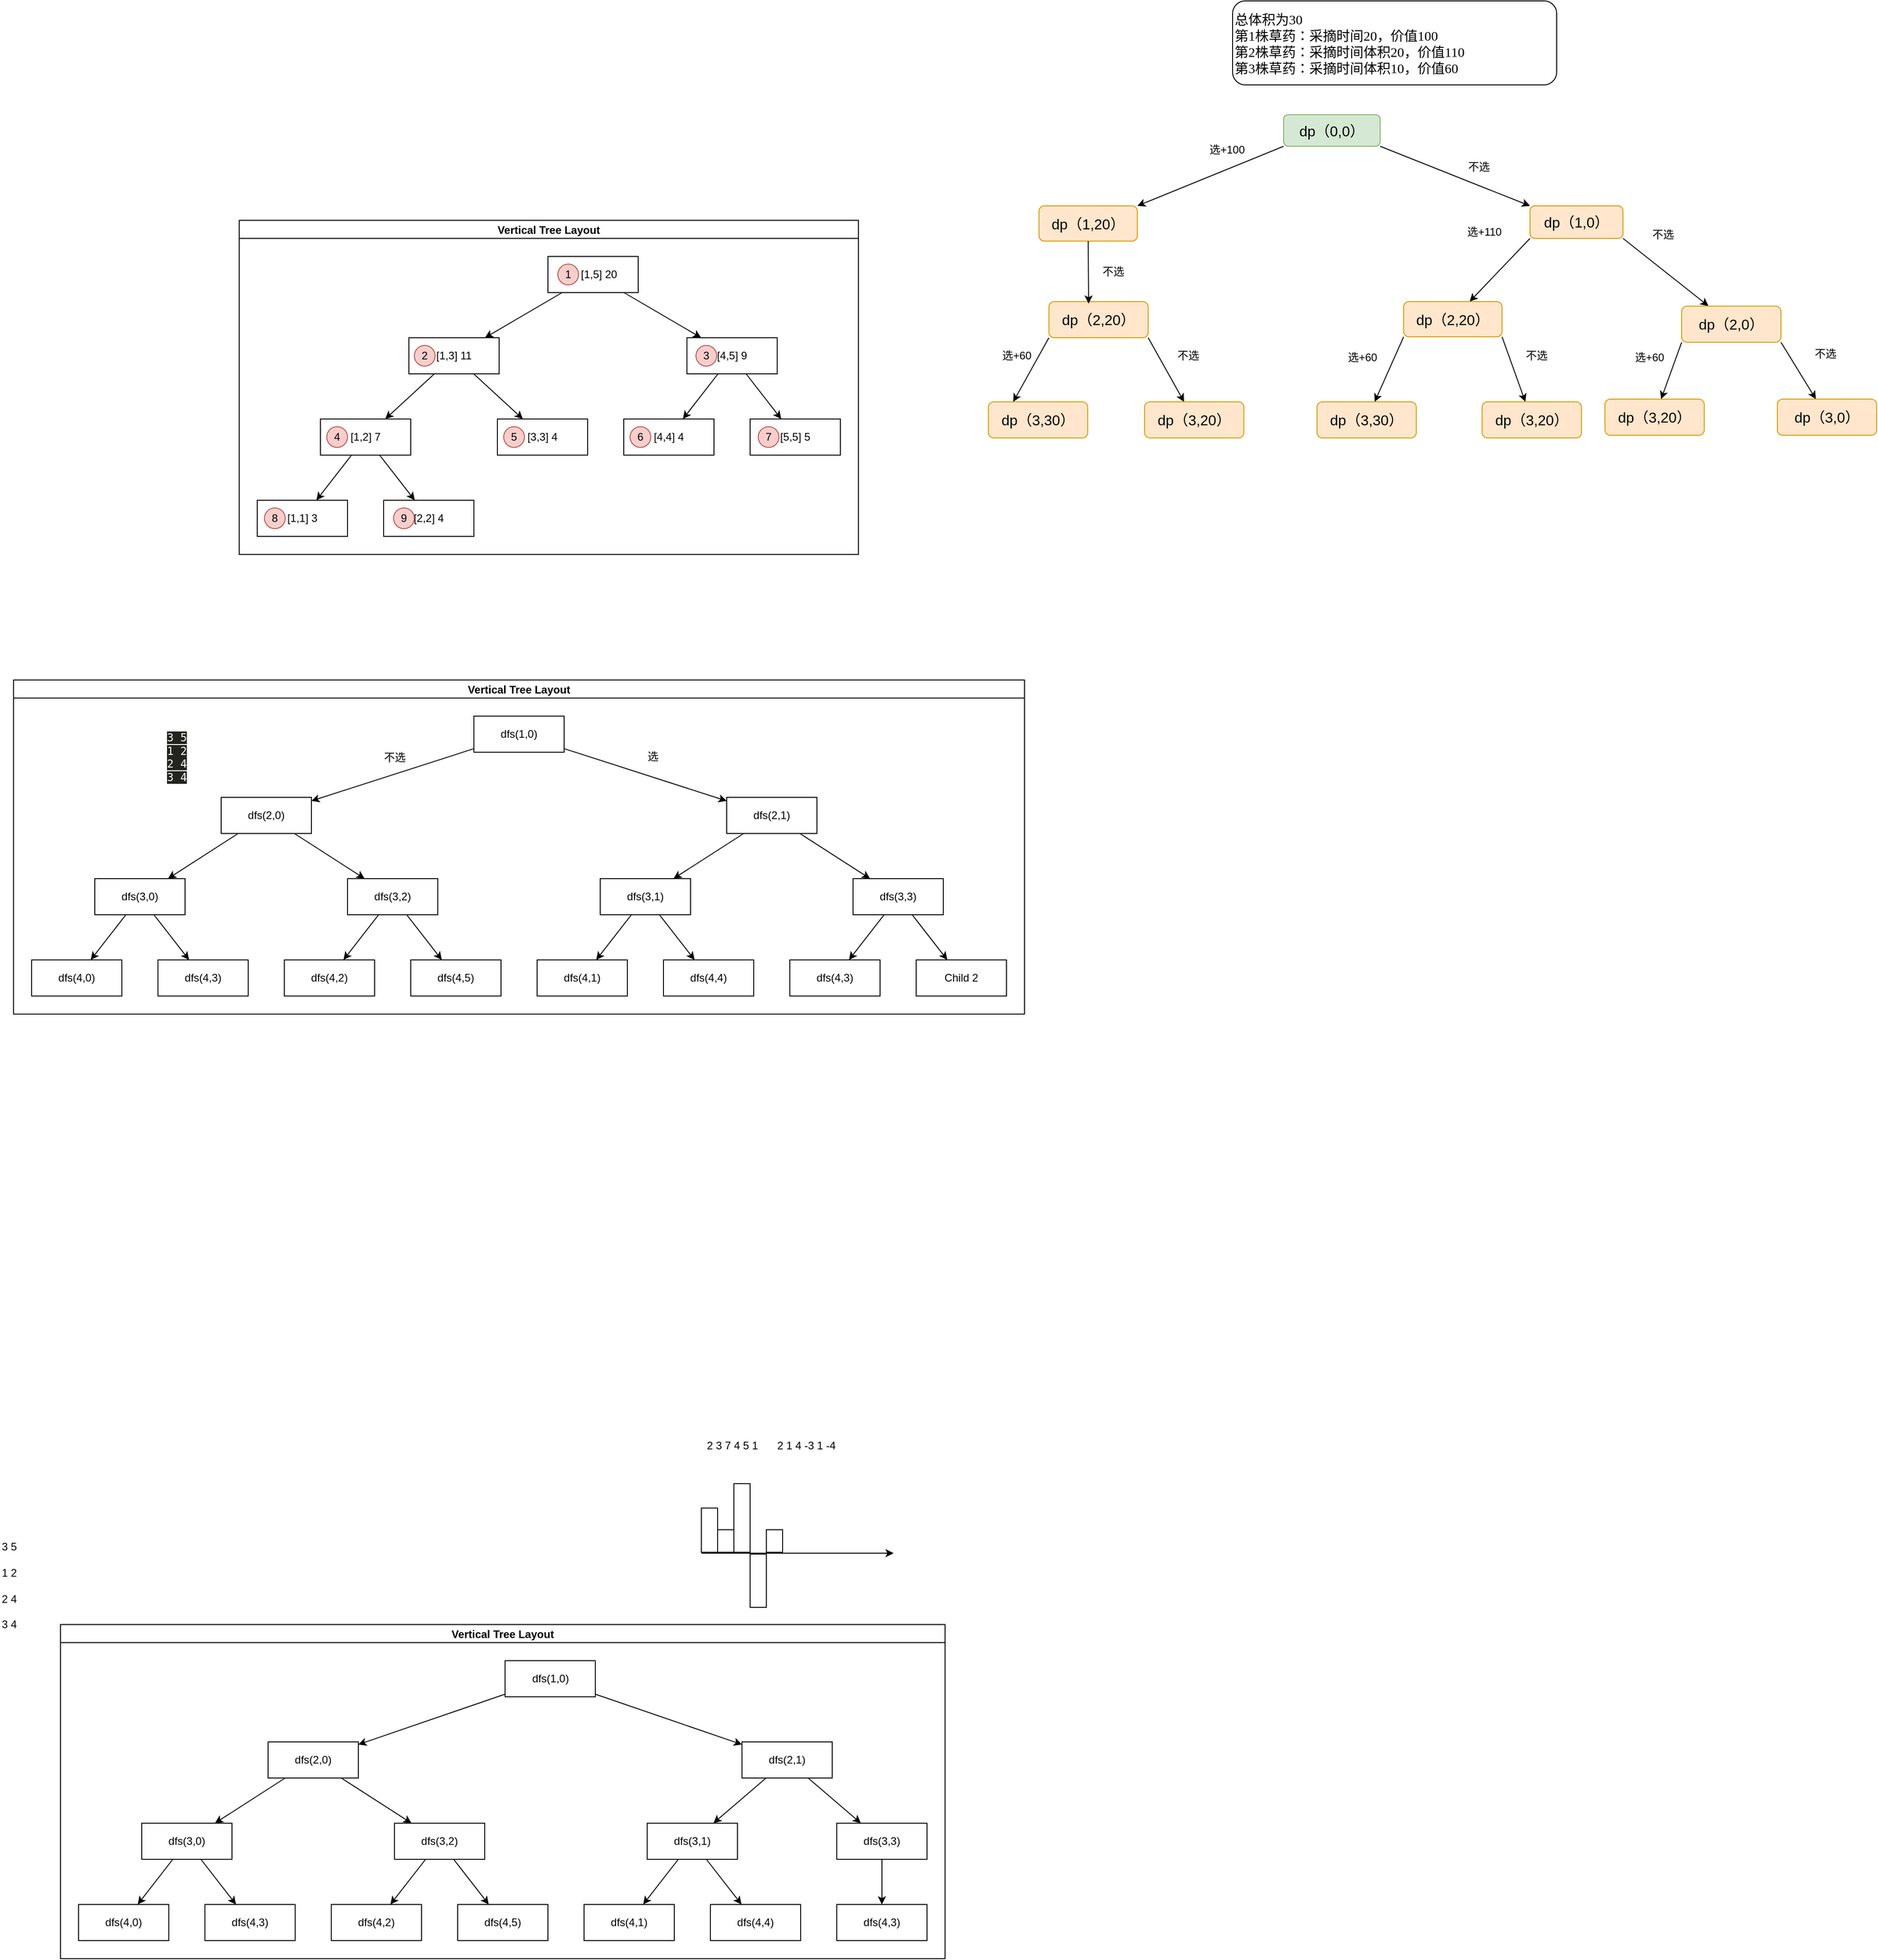 <mxfile version="28.0.7">
  <diagram name="第 1 页" id="kbOdk6Lyz25s7205qlWB">
    <mxGraphModel dx="3846" dy="733" grid="0" gridSize="10" guides="1" tooltips="1" connect="1" arrows="1" fold="1" page="1" pageScale="1" pageWidth="2339" pageHeight="3300" math="0" shadow="0">
      <root>
        <mxCell id="0" />
        <mxCell id="1" parent="0" />
        <mxCell id="QFRHChqrzQPd7RxqJ8-l-7" style="rounded=0;orthogonalLoop=1;jettySize=auto;html=1;exitX=0;exitY=1;exitDx=0;exitDy=0;entryX=1;entryY=0;entryDx=0;entryDy=0;" parent="1" source="QFRHChqrzQPd7RxqJ8-l-3" target="QFRHChqrzQPd7RxqJ8-l-4" edge="1">
          <mxGeometry relative="1" as="geometry" />
        </mxCell>
        <mxCell id="QFRHChqrzQPd7RxqJ8-l-8" style="rounded=0;orthogonalLoop=1;jettySize=auto;html=1;exitX=1;exitY=1;exitDx=0;exitDy=0;entryX=0;entryY=0;entryDx=0;entryDy=0;" parent="1" source="QFRHChqrzQPd7RxqJ8-l-3" target="QFRHChqrzQPd7RxqJ8-l-6" edge="1">
          <mxGeometry relative="1" as="geometry" />
        </mxCell>
        <mxCell id="QFRHChqrzQPd7RxqJ8-l-3" value="&lt;font style=&quot;font-size: 16px;&quot;&gt;dp（0,0）&lt;/font&gt;" style="rounded=1;whiteSpace=wrap;html=1;fillColor=#d5e8d4;strokeColor=#82b366;" parent="1" vertex="1">
          <mxGeometry x="-822" y="189" width="107" height="35" as="geometry" />
        </mxCell>
        <mxCell id="QFRHChqrzQPd7RxqJ8-l-4" value="&lt;font style=&quot;font-size: 16px;&quot;&gt;dp（1,20）&lt;/font&gt;" style="rounded=1;whiteSpace=wrap;html=1;fillColor=#ffe6cc;strokeColor=#d79b00;" parent="1" vertex="1">
          <mxGeometry x="-1093" y="290" width="109" height="39" as="geometry" />
        </mxCell>
        <mxCell id="QFRHChqrzQPd7RxqJ8-l-28" style="rounded=0;orthogonalLoop=1;jettySize=auto;html=1;exitX=0;exitY=1;exitDx=0;exitDy=0;" parent="1" source="QFRHChqrzQPd7RxqJ8-l-6" target="QFRHChqrzQPd7RxqJ8-l-15" edge="1">
          <mxGeometry relative="1" as="geometry" />
        </mxCell>
        <mxCell id="QFRHChqrzQPd7RxqJ8-l-29" style="rounded=0;orthogonalLoop=1;jettySize=auto;html=1;exitX=1;exitY=1;exitDx=0;exitDy=0;" parent="1" source="QFRHChqrzQPd7RxqJ8-l-6" target="QFRHChqrzQPd7RxqJ8-l-16" edge="1">
          <mxGeometry relative="1" as="geometry" />
        </mxCell>
        <mxCell id="QFRHChqrzQPd7RxqJ8-l-6" value="&lt;font style=&quot;font-size: 16px;&quot;&gt;dp（1,0）&lt;/font&gt;" style="rounded=1;whiteSpace=wrap;html=1;fillColor=#ffe6cc;strokeColor=#d79b00;" parent="1" vertex="1">
          <mxGeometry x="-549" y="290" width="103" height="36" as="geometry" />
        </mxCell>
        <mxCell id="QFRHChqrzQPd7RxqJ8-l-9" value="&lt;div&gt;&lt;font face=&quot;Times New Roman&quot;&gt;总体积为30&lt;/font&gt;&lt;/div&gt;&lt;font face=&quot;YaJ0R3QCzbP8KVSOE0K6&quot; style=&quot;font-size: 15px;&quot;&gt;第1株草药：采摘时间20，价值100&lt;br&gt;&lt;/font&gt;&lt;div style=&quot;font-size: 15px;&quot;&gt;&lt;font face=&quot;YaJ0R3QCzbP8KVSOE0K6&quot;&gt;&lt;span style=&quot;background-color: initial;&quot;&gt;第2株草药&lt;/span&gt;&lt;font style=&quot;font-size: 15px;&quot;&gt;：&lt;/font&gt;&lt;span style=&quot;background-color: initial;&quot;&gt;采摘时间&lt;/span&gt;&lt;span style=&quot;background-color: initial;&quot;&gt;体积20，价值110&lt;/span&gt;&lt;/font&gt;&lt;/div&gt;&lt;div style=&quot;font-size: 15px;&quot;&gt;&lt;font face=&quot;YaJ0R3QCzbP8KVSOE0K6&quot;&gt;&lt;span style=&quot;background-color: initial;&quot;&gt;第3株草药&lt;/span&gt;&lt;font style=&quot;font-size: 15px;&quot;&gt;：&lt;/font&gt;&lt;span style=&quot;background-color: initial;&quot;&gt;采摘时间&lt;/span&gt;&lt;span style=&quot;background-color: initial;&quot;&gt;体积10，价值60&lt;/span&gt;&lt;/font&gt;&lt;/div&gt;" style="rounded=1;whiteSpace=wrap;html=1;align=left;fontSize=15;" parent="1" vertex="1">
          <mxGeometry x="-878.5" y="63" width="359" height="93" as="geometry" />
        </mxCell>
        <mxCell id="QFRHChqrzQPd7RxqJ8-l-10" value="选+100" style="text;html=1;align=center;verticalAlign=middle;resizable=0;points=[];autosize=1;strokeColor=none;fillColor=none;" parent="1" vertex="1">
          <mxGeometry x="-914" y="215" width="57" height="26" as="geometry" />
        </mxCell>
        <mxCell id="QFRHChqrzQPd7RxqJ8-l-11" value="不选" style="text;html=1;align=center;verticalAlign=middle;resizable=0;points=[];autosize=1;strokeColor=none;fillColor=none;" parent="1" vertex="1">
          <mxGeometry x="-627" y="234" width="42" height="26" as="geometry" />
        </mxCell>
        <mxCell id="QFRHChqrzQPd7RxqJ8-l-35" style="rounded=0;orthogonalLoop=1;jettySize=auto;html=1;exitX=1;exitY=1;exitDx=0;exitDy=0;" parent="1" source="QFRHChqrzQPd7RxqJ8-l-14" target="QFRHChqrzQPd7RxqJ8-l-20" edge="1">
          <mxGeometry relative="1" as="geometry" />
        </mxCell>
        <mxCell id="QFRHChqrzQPd7RxqJ8-l-14" value="&lt;font style=&quot;font-size: 16px;&quot;&gt;dp（2,20）&lt;/font&gt;" style="rounded=1;whiteSpace=wrap;html=1;fillColor=#ffe6cc;strokeColor=#d79b00;" parent="1" vertex="1">
          <mxGeometry x="-1082" y="396" width="110" height="40" as="geometry" />
        </mxCell>
        <mxCell id="QFRHChqrzQPd7RxqJ8-l-38" style="rounded=0;orthogonalLoop=1;jettySize=auto;html=1;exitX=0;exitY=1;exitDx=0;exitDy=0;" parent="1" source="QFRHChqrzQPd7RxqJ8-l-15" target="QFRHChqrzQPd7RxqJ8-l-22" edge="1">
          <mxGeometry relative="1" as="geometry" />
        </mxCell>
        <mxCell id="QFRHChqrzQPd7RxqJ8-l-39" style="rounded=0;orthogonalLoop=1;jettySize=auto;html=1;exitX=1;exitY=1;exitDx=0;exitDy=0;" parent="1" source="QFRHChqrzQPd7RxqJ8-l-15" target="QFRHChqrzQPd7RxqJ8-l-23" edge="1">
          <mxGeometry relative="1" as="geometry" />
        </mxCell>
        <mxCell id="QFRHChqrzQPd7RxqJ8-l-15" value="&lt;font style=&quot;font-size: 16px;&quot;&gt;dp（2,20）&lt;/font&gt;" style="rounded=1;whiteSpace=wrap;html=1;fillColor=#ffe6cc;strokeColor=#d79b00;flipV=1;" parent="1" vertex="1">
          <mxGeometry x="-689" y="396" width="109" height="39" as="geometry" />
        </mxCell>
        <mxCell id="QFRHChqrzQPd7RxqJ8-l-40" style="rounded=0;orthogonalLoop=1;jettySize=auto;html=1;exitX=0;exitY=1;exitDx=0;exitDy=0;" parent="1" source="QFRHChqrzQPd7RxqJ8-l-16" target="QFRHChqrzQPd7RxqJ8-l-24" edge="1">
          <mxGeometry relative="1" as="geometry" />
        </mxCell>
        <mxCell id="QFRHChqrzQPd7RxqJ8-l-41" style="rounded=0;orthogonalLoop=1;jettySize=auto;html=1;exitX=1;exitY=1;exitDx=0;exitDy=0;" parent="1" source="QFRHChqrzQPd7RxqJ8-l-16" target="QFRHChqrzQPd7RxqJ8-l-25" edge="1">
          <mxGeometry relative="1" as="geometry" />
        </mxCell>
        <mxCell id="QFRHChqrzQPd7RxqJ8-l-16" value="&lt;font style=&quot;font-size: 16px;&quot;&gt;dp（2,0）&lt;/font&gt;" style="rounded=1;whiteSpace=wrap;html=1;fillColor=#ffe6cc;strokeColor=#d79b00;flipV=1;" parent="1" vertex="1">
          <mxGeometry x="-381" y="401" width="110" height="40" as="geometry" />
        </mxCell>
        <mxCell id="QFRHChqrzQPd7RxqJ8-l-17" style="rounded=0;orthogonalLoop=1;jettySize=auto;html=1;exitX=0.5;exitY=1;exitDx=0;exitDy=0;entryX=0.4;entryY=0.056;entryDx=0;entryDy=0;entryPerimeter=0;" parent="1" source="QFRHChqrzQPd7RxqJ8-l-4" target="QFRHChqrzQPd7RxqJ8-l-14" edge="1">
          <mxGeometry relative="1" as="geometry" />
        </mxCell>
        <mxCell id="QFRHChqrzQPd7RxqJ8-l-30" value="不选" style="text;html=1;align=center;verticalAlign=middle;resizable=0;points=[];autosize=1;strokeColor=none;fillColor=none;" parent="1" vertex="1">
          <mxGeometry x="-1032" y="350" width="42" height="26" as="geometry" />
        </mxCell>
        <mxCell id="QFRHChqrzQPd7RxqJ8-l-18" value="&lt;font style=&quot;font-size: 16px;&quot;&gt;dp（3,30）&lt;/font&gt;" style="rounded=1;whiteSpace=wrap;html=1;fillColor=#ffe6cc;strokeColor=#d79b00;align=center;flipH=1;flipV=1;" parent="1" vertex="1">
          <mxGeometry x="-1149" y="507" width="110" height="40" as="geometry" />
        </mxCell>
        <mxCell id="QFRHChqrzQPd7RxqJ8-l-20" value="&lt;font style=&quot;font-size: 16px;&quot;&gt;dp（3,20）&lt;/font&gt;" style="rounded=1;whiteSpace=wrap;html=1;fillColor=#ffe6cc;strokeColor=#d79b00;align=center;flipH=1;flipV=1;" parent="1" vertex="1">
          <mxGeometry x="-976" y="507" width="110" height="40" as="geometry" />
        </mxCell>
        <mxCell id="QFRHChqrzQPd7RxqJ8-l-22" value="&lt;font style=&quot;font-size: 16px;&quot;&gt;dp（3,30）&lt;/font&gt;" style="rounded=1;whiteSpace=wrap;html=1;fillColor=#ffe6cc;strokeColor=#d79b00;align=center;flipH=1;flipV=1;" parent="1" vertex="1">
          <mxGeometry x="-785" y="507" width="110" height="40" as="geometry" />
        </mxCell>
        <mxCell id="QFRHChqrzQPd7RxqJ8-l-23" value="&lt;font style=&quot;font-size: 16px;&quot;&gt;dp（3,20）&lt;/font&gt;" style="rounded=1;whiteSpace=wrap;html=1;fillColor=#ffe6cc;strokeColor=#d79b00;align=center;flipH=1;flipV=1;" parent="1" vertex="1">
          <mxGeometry x="-602" y="507" width="110" height="40" as="geometry" />
        </mxCell>
        <mxCell id="QFRHChqrzQPd7RxqJ8-l-24" value="&lt;font style=&quot;font-size: 16px;&quot;&gt;dp（3,20）&lt;/font&gt;" style="rounded=1;whiteSpace=wrap;html=1;fillColor=#ffe6cc;strokeColor=#d79b00;align=center;flipH=1;flipV=1;" parent="1" vertex="1">
          <mxGeometry x="-466" y="504" width="110" height="40" as="geometry" />
        </mxCell>
        <mxCell id="QFRHChqrzQPd7RxqJ8-l-25" value="&lt;font style=&quot;font-size: 16px;&quot;&gt;dp（3,0）&lt;/font&gt;" style="rounded=1;whiteSpace=wrap;html=1;fillColor=#ffe6cc;strokeColor=#d79b00;align=center;flipH=1;flipV=1;" parent="1" vertex="1">
          <mxGeometry x="-275" y="504" width="110" height="40" as="geometry" />
        </mxCell>
        <mxCell id="QFRHChqrzQPd7RxqJ8-l-31" value="选+110" style="text;html=1;align=center;verticalAlign=middle;resizable=0;points=[];autosize=1;strokeColor=none;fillColor=none;" parent="1" vertex="1">
          <mxGeometry x="-628" y="306" width="56" height="26" as="geometry" />
        </mxCell>
        <mxCell id="QFRHChqrzQPd7RxqJ8-l-32" value="不选" style="text;html=1;align=center;verticalAlign=middle;resizable=0;points=[];autosize=1;strokeColor=none;fillColor=none;" parent="1" vertex="1">
          <mxGeometry x="-423" y="309" width="42" height="26" as="geometry" />
        </mxCell>
        <mxCell id="QFRHChqrzQPd7RxqJ8-l-34" style="rounded=0;orthogonalLoop=1;jettySize=auto;html=1;exitX=0;exitY=1;exitDx=0;exitDy=0;entryX=0.25;entryY=0;entryDx=0;entryDy=0;" parent="1" source="QFRHChqrzQPd7RxqJ8-l-14" target="QFRHChqrzQPd7RxqJ8-l-18" edge="1">
          <mxGeometry relative="1" as="geometry" />
        </mxCell>
        <mxCell id="QFRHChqrzQPd7RxqJ8-l-36" value="选+60" style="text;html=1;align=center;verticalAlign=middle;resizable=0;points=[];autosize=1;strokeColor=none;fillColor=none;flipV=1;" parent="1" vertex="1">
          <mxGeometry x="-1143" y="443" width="50" height="26" as="geometry" />
        </mxCell>
        <mxCell id="QFRHChqrzQPd7RxqJ8-l-37" value="不选" style="text;html=1;align=center;verticalAlign=middle;resizable=0;points=[];autosize=1;strokeColor=none;fillColor=none;flipV=1;" parent="1" vertex="1">
          <mxGeometry x="-949" y="443" width="42" height="26" as="geometry" />
        </mxCell>
        <mxCell id="QFRHChqrzQPd7RxqJ8-l-45" value="选+60" style="text;html=1;align=center;verticalAlign=middle;resizable=0;points=[];autosize=1;strokeColor=none;fillColor=none;flipV=1;" parent="1" vertex="1">
          <mxGeometry x="-760" y="445" width="50" height="26" as="geometry" />
        </mxCell>
        <mxCell id="QFRHChqrzQPd7RxqJ8-l-46" value="选+60" style="text;html=1;align=center;verticalAlign=middle;resizable=0;points=[];autosize=1;strokeColor=none;fillColor=none;flipV=1;" parent="1" vertex="1">
          <mxGeometry x="-442" y="445" width="50" height="26" as="geometry" />
        </mxCell>
        <mxCell id="QFRHChqrzQPd7RxqJ8-l-47" value="不选" style="text;html=1;align=center;verticalAlign=middle;resizable=0;points=[];autosize=1;strokeColor=none;fillColor=none;flipV=1;" parent="1" vertex="1">
          <mxGeometry x="-563" y="443" width="42" height="26" as="geometry" />
        </mxCell>
        <mxCell id="QFRHChqrzQPd7RxqJ8-l-50" value="不选" style="text;html=1;align=center;verticalAlign=middle;resizable=0;points=[];autosize=1;strokeColor=none;fillColor=none;flipV=1;" parent="1" vertex="1">
          <mxGeometry x="-243" y="441" width="42" height="26" as="geometry" />
        </mxCell>
        <mxCell id="_bcb0-fup-FFyFKvxs5I-2" value="Vertical Tree Layout" style="swimlane;startSize=20;horizontal=1;childLayout=treeLayout;horizontalTree=0;sortEdges=1;resizable=0;containerType=tree;fontSize=12;" parent="1" vertex="1">
          <mxGeometry x="-1979" y="306" width="686" height="370" as="geometry" />
        </mxCell>
        <mxCell id="_bcb0-fup-FFyFKvxs5I-3" value="&amp;nbsp; &amp;nbsp; [1,5] 20" style="whiteSpace=wrap;html=1;fillColor=none;strokeColor=default;" parent="_bcb0-fup-FFyFKvxs5I-2" vertex="1">
          <mxGeometry x="342" y="40" width="100" height="40" as="geometry" />
        </mxCell>
        <mxCell id="_bcb0-fup-FFyFKvxs5I-4" value="[1,3] 11" style="whiteSpace=wrap;html=1;fillColor=none;strokeColor=default;" parent="_bcb0-fup-FFyFKvxs5I-2" vertex="1">
          <mxGeometry x="188" y="130" width="100" height="40" as="geometry" />
        </mxCell>
        <mxCell id="_bcb0-fup-FFyFKvxs5I-5" value="" style="elbow=vertical;html=1;rounded=1;sourcePerimeterSpacing=0;targetPerimeterSpacing=0;startSize=6;endSize=6;" parent="_bcb0-fup-FFyFKvxs5I-2" source="_bcb0-fup-FFyFKvxs5I-3" target="_bcb0-fup-FFyFKvxs5I-4" edge="1">
          <mxGeometry relative="1" as="geometry" />
        </mxCell>
        <mxCell id="_bcb0-fup-FFyFKvxs5I-6" value="[4,5] 9" style="whiteSpace=wrap;html=1;" parent="_bcb0-fup-FFyFKvxs5I-2" vertex="1">
          <mxGeometry x="496" y="130" width="100" height="40" as="geometry" />
        </mxCell>
        <mxCell id="_bcb0-fup-FFyFKvxs5I-7" value="" style="elbow=vertical;html=1;rounded=1;sourcePerimeterSpacing=0;targetPerimeterSpacing=0;startSize=6;endSize=6;" parent="_bcb0-fup-FFyFKvxs5I-2" source="_bcb0-fup-FFyFKvxs5I-3" target="_bcb0-fup-FFyFKvxs5I-6" edge="1">
          <mxGeometry relative="1" as="geometry" />
        </mxCell>
        <mxCell id="_bcb0-fup-FFyFKvxs5I-16" value="" style="elbow=vertical;html=1;rounded=1;sourcePerimeterSpacing=0;targetPerimeterSpacing=0;startSize=6;endSize=6;" parent="_bcb0-fup-FFyFKvxs5I-2" source="_bcb0-fup-FFyFKvxs5I-4" target="_bcb0-fup-FFyFKvxs5I-17" edge="1">
          <mxGeometry relative="1" as="geometry">
            <mxPoint x="-2320.2" y="370" as="sourcePoint" />
          </mxGeometry>
        </mxCell>
        <mxCell id="_bcb0-fup-FFyFKvxs5I-17" value="[1,2] 7" style="whiteSpace=wrap;html=1;fillColor=default;strokeColor=default;" parent="_bcb0-fup-FFyFKvxs5I-2" vertex="1">
          <mxGeometry x="90" y="220" width="100" height="40" as="geometry" />
        </mxCell>
        <mxCell id="_bcb0-fup-FFyFKvxs5I-18" value="" style="elbow=vertical;html=1;rounded=1;sourcePerimeterSpacing=0;targetPerimeterSpacing=0;startSize=6;endSize=6;" parent="_bcb0-fup-FFyFKvxs5I-2" source="_bcb0-fup-FFyFKvxs5I-4" target="_bcb0-fup-FFyFKvxs5I-19" edge="1">
          <mxGeometry relative="1" as="geometry">
            <mxPoint x="-2320.2" y="370" as="sourcePoint" />
          </mxGeometry>
        </mxCell>
        <mxCell id="_bcb0-fup-FFyFKvxs5I-19" value="[3,3] 4" style="whiteSpace=wrap;html=1;" parent="_bcb0-fup-FFyFKvxs5I-2" vertex="1">
          <mxGeometry x="286" y="220" width="100" height="40" as="geometry" />
        </mxCell>
        <mxCell id="_bcb0-fup-FFyFKvxs5I-20" value="" style="elbow=vertical;html=1;rounded=1;sourcePerimeterSpacing=0;targetPerimeterSpacing=0;startSize=6;endSize=6;" parent="_bcb0-fup-FFyFKvxs5I-2" source="_bcb0-fup-FFyFKvxs5I-17" target="_bcb0-fup-FFyFKvxs5I-21" edge="1">
          <mxGeometry relative="1" as="geometry">
            <mxPoint x="-2266.2" y="460" as="sourcePoint" />
          </mxGeometry>
        </mxCell>
        <mxCell id="_bcb0-fup-FFyFKvxs5I-21" value="[1,1] 3" style="whiteSpace=wrap;html=1;" parent="_bcb0-fup-FFyFKvxs5I-2" vertex="1">
          <mxGeometry x="20" y="310" width="100" height="40" as="geometry" />
        </mxCell>
        <mxCell id="_bcb0-fup-FFyFKvxs5I-22" value="" style="elbow=vertical;html=1;rounded=1;sourcePerimeterSpacing=0;targetPerimeterSpacing=0;startSize=6;endSize=6;" parent="_bcb0-fup-FFyFKvxs5I-2" source="_bcb0-fup-FFyFKvxs5I-17" target="_bcb0-fup-FFyFKvxs5I-23" edge="1">
          <mxGeometry relative="1" as="geometry">
            <mxPoint x="-2266.2" y="460" as="sourcePoint" />
          </mxGeometry>
        </mxCell>
        <mxCell id="_bcb0-fup-FFyFKvxs5I-23" value="[2,2] 4" style="whiteSpace=wrap;html=1;" parent="_bcb0-fup-FFyFKvxs5I-2" vertex="1">
          <mxGeometry x="160" y="310" width="100" height="40" as="geometry" />
        </mxCell>
        <mxCell id="_bcb0-fup-FFyFKvxs5I-24" value="" style="elbow=vertical;html=1;rounded=1;sourcePerimeterSpacing=0;targetPerimeterSpacing=0;startSize=6;endSize=6;" parent="_bcb0-fup-FFyFKvxs5I-2" source="_bcb0-fup-FFyFKvxs5I-6" target="_bcb0-fup-FFyFKvxs5I-25" edge="1">
          <mxGeometry relative="1" as="geometry">
            <mxPoint x="-1851.2" y="370" as="sourcePoint" />
          </mxGeometry>
        </mxCell>
        <mxCell id="_bcb0-fup-FFyFKvxs5I-25" value="[4,4] 4" style="whiteSpace=wrap;html=1;" parent="_bcb0-fup-FFyFKvxs5I-2" vertex="1">
          <mxGeometry x="426" y="220" width="100" height="40" as="geometry" />
        </mxCell>
        <mxCell id="_bcb0-fup-FFyFKvxs5I-26" value="" style="elbow=vertical;html=1;rounded=1;sourcePerimeterSpacing=0;targetPerimeterSpacing=0;startSize=6;endSize=6;" parent="_bcb0-fup-FFyFKvxs5I-2" source="_bcb0-fup-FFyFKvxs5I-6" target="_bcb0-fup-FFyFKvxs5I-27" edge="1">
          <mxGeometry relative="1" as="geometry">
            <mxPoint x="-1849" y="370" as="sourcePoint" />
          </mxGeometry>
        </mxCell>
        <mxCell id="_bcb0-fup-FFyFKvxs5I-27" value="[5,5] 5" style="whiteSpace=wrap;html=1;" parent="_bcb0-fup-FFyFKvxs5I-2" vertex="1">
          <mxGeometry x="566" y="220" width="100" height="40" as="geometry" />
        </mxCell>
        <mxCell id="_bcb0-fup-FFyFKvxs5I-29" value="1" style="ellipse;whiteSpace=wrap;html=1;aspect=fixed;fillColor=#f8cecc;strokeColor=#b85450;" parent="_bcb0-fup-FFyFKvxs5I-2" vertex="1">
          <mxGeometry x="353" y="48.5" width="23" height="23" as="geometry" />
        </mxCell>
        <mxCell id="_bcb0-fup-FFyFKvxs5I-30" value="2" style="ellipse;whiteSpace=wrap;html=1;aspect=fixed;fillColor=#f8cecc;strokeColor=#b85450;" parent="_bcb0-fup-FFyFKvxs5I-2" vertex="1">
          <mxGeometry x="194" y="138.5" width="23" height="23" as="geometry" />
        </mxCell>
        <mxCell id="_bcb0-fup-FFyFKvxs5I-31" value="3" style="ellipse;whiteSpace=wrap;html=1;aspect=fixed;fillColor=#f8cecc;strokeColor=#b85450;" parent="_bcb0-fup-FFyFKvxs5I-2" vertex="1">
          <mxGeometry x="506" y="138.5" width="23" height="23" as="geometry" />
        </mxCell>
        <mxCell id="_bcb0-fup-FFyFKvxs5I-36" value="5" style="ellipse;whiteSpace=wrap;html=1;aspect=fixed;fillColor=#f8cecc;strokeColor=#b85450;" parent="_bcb0-fup-FFyFKvxs5I-2" vertex="1">
          <mxGeometry x="293" y="228.5" width="23" height="23" as="geometry" />
        </mxCell>
        <mxCell id="_bcb0-fup-FFyFKvxs5I-32" value="6" style="ellipse;whiteSpace=wrap;html=1;aspect=fixed;fillColor=#f8cecc;strokeColor=#b85450;" parent="_bcb0-fup-FFyFKvxs5I-2" vertex="1">
          <mxGeometry x="433" y="228.5" width="23" height="23" as="geometry" />
        </mxCell>
        <mxCell id="_bcb0-fup-FFyFKvxs5I-60" value="4" style="ellipse;whiteSpace=wrap;html=1;aspect=fixed;fillColor=#f8cecc;strokeColor=#b85450;" parent="_bcb0-fup-FFyFKvxs5I-2" vertex="1">
          <mxGeometry x="97" y="228.5" width="23" height="23" as="geometry" />
        </mxCell>
        <mxCell id="_bcb0-fup-FFyFKvxs5I-61" value="7" style="ellipse;whiteSpace=wrap;html=1;aspect=fixed;fillColor=#f8cecc;strokeColor=#b85450;" parent="_bcb0-fup-FFyFKvxs5I-2" vertex="1">
          <mxGeometry x="575" y="228.5" width="23" height="23" as="geometry" />
        </mxCell>
        <mxCell id="_bcb0-fup-FFyFKvxs5I-64" value="8" style="ellipse;whiteSpace=wrap;html=1;aspect=fixed;fillColor=#f8cecc;strokeColor=#b85450;" parent="_bcb0-fup-FFyFKvxs5I-2" vertex="1">
          <mxGeometry x="28" y="318.5" width="23" height="23" as="geometry" />
        </mxCell>
        <mxCell id="_bcb0-fup-FFyFKvxs5I-66" value="9" style="ellipse;whiteSpace=wrap;html=1;aspect=fixed;fillColor=#f8cecc;strokeColor=#b85450;" parent="_bcb0-fup-FFyFKvxs5I-2" vertex="1">
          <mxGeometry x="171" y="318.5" width="23" height="23" as="geometry" />
        </mxCell>
        <mxCell id="wHUjox2w2OE0-h4zFQn9-1" value="&lt;font face=&quot;Source Code Pro, Consolas, monospace&quot; color=&quot;#f8f8f2&quot;&gt;&lt;span style=&quot;font-size: 12.25px; white-space-collapse: preserve; background-color: rgb(35, 36, 31);&quot;&gt;3 5&lt;/span&gt;&lt;/font&gt;&lt;div&gt;&lt;font face=&quot;Source Code Pro, Consolas, monospace&quot; color=&quot;#f8f8f2&quot;&gt;&lt;span style=&quot;font-size: 12.25px; white-space-collapse: preserve; background-color: rgb(35, 36, 31);&quot;&gt;1 2&lt;/span&gt;&lt;/font&gt;&lt;/div&gt;&lt;div&gt;&lt;font face=&quot;Source Code Pro, Consolas, monospace&quot; color=&quot;#f8f8f2&quot;&gt;&lt;span style=&quot;font-size: 12.25px; white-space-collapse: preserve; background-color: rgb(35, 36, 31);&quot;&gt;2 4&lt;/span&gt;&lt;/font&gt;&lt;/div&gt;&lt;div&gt;&lt;font face=&quot;Source Code Pro, Consolas, monospace&quot; color=&quot;#f8f8f2&quot;&gt;&lt;span style=&quot;font-size: 12.25px; white-space-collapse: preserve; background-color: rgb(35, 36, 31);&quot;&gt;3 4&lt;/span&gt;&lt;/font&gt;&lt;/div&gt;" style="text;whiteSpace=wrap;html=1;" parent="1" vertex="1">
          <mxGeometry x="-2061.0" y="864.999" width="48" height="81" as="geometry" />
        </mxCell>
        <mxCell id="wHUjox2w2OE0-h4zFQn9-2" value="Vertical Tree Layout" style="swimlane;startSize=20;horizontal=1;childLayout=treeLayout;horizontalTree=0;sortEdges=1;resizable=0;containerType=tree;fontSize=12;" parent="1" vertex="1">
          <mxGeometry x="-2229" y="815" width="1120" height="370" as="geometry" />
        </mxCell>
        <mxCell id="wHUjox2w2OE0-h4zFQn9-3" value="dfs(1,0)" style="whiteSpace=wrap;html=1;" parent="wHUjox2w2OE0-h4zFQn9-2" vertex="1">
          <mxGeometry x="510" y="40" width="100" height="40" as="geometry" />
        </mxCell>
        <mxCell id="wHUjox2w2OE0-h4zFQn9-4" value="dfs(2,0)" style="whiteSpace=wrap;html=1;" parent="wHUjox2w2OE0-h4zFQn9-2" vertex="1">
          <mxGeometry x="230" y="130" width="100" height="40" as="geometry" />
        </mxCell>
        <mxCell id="wHUjox2w2OE0-h4zFQn9-5" value="" style="elbow=vertical;html=1;rounded=1;sourcePerimeterSpacing=0;targetPerimeterSpacing=0;startSize=6;endSize=6;" parent="wHUjox2w2OE0-h4zFQn9-2" source="wHUjox2w2OE0-h4zFQn9-3" target="wHUjox2w2OE0-h4zFQn9-4" edge="1">
          <mxGeometry relative="1" as="geometry" />
        </mxCell>
        <mxCell id="wHUjox2w2OE0-h4zFQn9-6" value="dfs(2,1)" style="whiteSpace=wrap;html=1;" parent="wHUjox2w2OE0-h4zFQn9-2" vertex="1">
          <mxGeometry x="790" y="130" width="100" height="40" as="geometry" />
        </mxCell>
        <mxCell id="wHUjox2w2OE0-h4zFQn9-7" value="" style="elbow=vertical;html=1;rounded=1;sourcePerimeterSpacing=0;targetPerimeterSpacing=0;startSize=6;endSize=6;" parent="wHUjox2w2OE0-h4zFQn9-2" source="wHUjox2w2OE0-h4zFQn9-3" target="wHUjox2w2OE0-h4zFQn9-6" edge="1">
          <mxGeometry relative="1" as="geometry" />
        </mxCell>
        <mxCell id="wHUjox2w2OE0-h4zFQn9-8" value="" style="elbow=vertical;html=1;rounded=1;sourcePerimeterSpacing=0;targetPerimeterSpacing=0;startSize=6;endSize=6;" parent="wHUjox2w2OE0-h4zFQn9-2" source="wHUjox2w2OE0-h4zFQn9-4" target="wHUjox2w2OE0-h4zFQn9-9" edge="1">
          <mxGeometry relative="1" as="geometry">
            <mxPoint x="-2979" y="871" as="sourcePoint" />
          </mxGeometry>
        </mxCell>
        <mxCell id="wHUjox2w2OE0-h4zFQn9-9" value="dfs(3,0)" style="whiteSpace=wrap;html=1;" parent="wHUjox2w2OE0-h4zFQn9-2" vertex="1">
          <mxGeometry x="90" y="220" width="100" height="40" as="geometry" />
        </mxCell>
        <mxCell id="wHUjox2w2OE0-h4zFQn9-10" value="" style="elbow=vertical;html=1;rounded=1;sourcePerimeterSpacing=0;targetPerimeterSpacing=0;startSize=6;endSize=6;" parent="wHUjox2w2OE0-h4zFQn9-2" source="wHUjox2w2OE0-h4zFQn9-4" target="wHUjox2w2OE0-h4zFQn9-11" edge="1">
          <mxGeometry relative="1" as="geometry">
            <mxPoint x="-2979" y="871" as="sourcePoint" />
          </mxGeometry>
        </mxCell>
        <mxCell id="wHUjox2w2OE0-h4zFQn9-11" value="dfs(3,2)" style="whiteSpace=wrap;html=1;" parent="wHUjox2w2OE0-h4zFQn9-2" vertex="1">
          <mxGeometry x="370" y="220" width="100" height="40" as="geometry" />
        </mxCell>
        <mxCell id="wHUjox2w2OE0-h4zFQn9-12" value="" style="elbow=vertical;html=1;rounded=1;sourcePerimeterSpacing=0;targetPerimeterSpacing=0;startSize=6;endSize=6;" parent="wHUjox2w2OE0-h4zFQn9-2" source="wHUjox2w2OE0-h4zFQn9-6" target="wHUjox2w2OE0-h4zFQn9-13" edge="1">
          <mxGeometry relative="1" as="geometry">
            <mxPoint x="-2811" y="871" as="sourcePoint" />
          </mxGeometry>
        </mxCell>
        <mxCell id="wHUjox2w2OE0-h4zFQn9-13" value="dfs(3,1)" style="whiteSpace=wrap;html=1;" parent="wHUjox2w2OE0-h4zFQn9-2" vertex="1">
          <mxGeometry x="650" y="220" width="100" height="40" as="geometry" />
        </mxCell>
        <mxCell id="wHUjox2w2OE0-h4zFQn9-14" value="" style="elbow=vertical;html=1;rounded=1;sourcePerimeterSpacing=0;targetPerimeterSpacing=0;startSize=6;endSize=6;" parent="wHUjox2w2OE0-h4zFQn9-2" source="wHUjox2w2OE0-h4zFQn9-6" target="wHUjox2w2OE0-h4zFQn9-15" edge="1">
          <mxGeometry relative="1" as="geometry">
            <mxPoint x="-2811" y="871" as="sourcePoint" />
          </mxGeometry>
        </mxCell>
        <mxCell id="wHUjox2w2OE0-h4zFQn9-15" value="dfs(3,3)" style="whiteSpace=wrap;html=1;" parent="wHUjox2w2OE0-h4zFQn9-2" vertex="1">
          <mxGeometry x="930" y="220" width="100" height="40" as="geometry" />
        </mxCell>
        <mxCell id="wHUjox2w2OE0-h4zFQn9-16" value="" style="elbow=vertical;html=1;rounded=1;sourcePerimeterSpacing=0;targetPerimeterSpacing=0;startSize=6;endSize=6;" parent="wHUjox2w2OE0-h4zFQn9-2" source="wHUjox2w2OE0-h4zFQn9-9" target="wHUjox2w2OE0-h4zFQn9-17" edge="1">
          <mxGeometry relative="1" as="geometry">
            <mxPoint x="-2741" y="961" as="sourcePoint" />
          </mxGeometry>
        </mxCell>
        <mxCell id="wHUjox2w2OE0-h4zFQn9-17" value="dfs(4,0)" style="whiteSpace=wrap;html=1;" parent="wHUjox2w2OE0-h4zFQn9-2" vertex="1">
          <mxGeometry x="20" y="310" width="100" height="40" as="geometry" />
        </mxCell>
        <mxCell id="wHUjox2w2OE0-h4zFQn9-18" value="" style="elbow=vertical;html=1;rounded=1;sourcePerimeterSpacing=0;targetPerimeterSpacing=0;startSize=6;endSize=6;" parent="wHUjox2w2OE0-h4zFQn9-2" source="wHUjox2w2OE0-h4zFQn9-9" target="wHUjox2w2OE0-h4zFQn9-19" edge="1">
          <mxGeometry relative="1" as="geometry">
            <mxPoint x="-2741" y="961" as="sourcePoint" />
          </mxGeometry>
        </mxCell>
        <mxCell id="wHUjox2w2OE0-h4zFQn9-19" value="dfs(4,3)" style="whiteSpace=wrap;html=1;" parent="wHUjox2w2OE0-h4zFQn9-2" vertex="1">
          <mxGeometry x="160" y="310" width="100" height="40" as="geometry" />
        </mxCell>
        <mxCell id="wHUjox2w2OE0-h4zFQn9-20" value="" style="elbow=vertical;html=1;rounded=1;sourcePerimeterSpacing=0;targetPerimeterSpacing=0;startSize=6;endSize=6;" parent="wHUjox2w2OE0-h4zFQn9-2" source="wHUjox2w2OE0-h4zFQn9-11" target="wHUjox2w2OE0-h4zFQn9-21" edge="1">
          <mxGeometry relative="1" as="geometry">
            <mxPoint x="-2433" y="961" as="sourcePoint" />
          </mxGeometry>
        </mxCell>
        <mxCell id="wHUjox2w2OE0-h4zFQn9-21" value="dfs(4,2)" style="whiteSpace=wrap;html=1;" parent="wHUjox2w2OE0-h4zFQn9-2" vertex="1">
          <mxGeometry x="300" y="310" width="100" height="40" as="geometry" />
        </mxCell>
        <mxCell id="wHUjox2w2OE0-h4zFQn9-22" value="" style="elbow=vertical;html=1;rounded=1;sourcePerimeterSpacing=0;targetPerimeterSpacing=0;startSize=6;endSize=6;" parent="wHUjox2w2OE0-h4zFQn9-2" source="wHUjox2w2OE0-h4zFQn9-11" target="wHUjox2w2OE0-h4zFQn9-23" edge="1">
          <mxGeometry relative="1" as="geometry">
            <mxPoint x="-2436.5" y="961" as="sourcePoint" />
          </mxGeometry>
        </mxCell>
        <mxCell id="wHUjox2w2OE0-h4zFQn9-23" value="dfs(4,5)" style="whiteSpace=wrap;html=1;" parent="wHUjox2w2OE0-h4zFQn9-2" vertex="1">
          <mxGeometry x="440" y="310" width="100" height="40" as="geometry" />
        </mxCell>
        <mxCell id="wHUjox2w2OE0-h4zFQn9-24" value="" style="elbow=vertical;html=1;rounded=1;sourcePerimeterSpacing=0;targetPerimeterSpacing=0;startSize=6;endSize=6;" parent="wHUjox2w2OE0-h4zFQn9-2" source="wHUjox2w2OE0-h4zFQn9-13" target="wHUjox2w2OE0-h4zFQn9-25" edge="1">
          <mxGeometry relative="1" as="geometry">
            <mxPoint x="-1663" y="961" as="sourcePoint" />
          </mxGeometry>
        </mxCell>
        <mxCell id="wHUjox2w2OE0-h4zFQn9-25" value="dfs(4,1)" style="whiteSpace=wrap;html=1;" parent="wHUjox2w2OE0-h4zFQn9-2" vertex="1">
          <mxGeometry x="580" y="310" width="100" height="40" as="geometry" />
        </mxCell>
        <mxCell id="wHUjox2w2OE0-h4zFQn9-26" value="" style="elbow=vertical;html=1;rounded=1;sourcePerimeterSpacing=0;targetPerimeterSpacing=0;startSize=6;endSize=6;" parent="wHUjox2w2OE0-h4zFQn9-2" source="wHUjox2w2OE0-h4zFQn9-13" target="wHUjox2w2OE0-h4zFQn9-27" edge="1">
          <mxGeometry relative="1" as="geometry">
            <mxPoint x="-1656" y="961" as="sourcePoint" />
          </mxGeometry>
        </mxCell>
        <mxCell id="wHUjox2w2OE0-h4zFQn9-27" value="dfs(4,4)" style="whiteSpace=wrap;html=1;" parent="wHUjox2w2OE0-h4zFQn9-2" vertex="1">
          <mxGeometry x="720" y="310" width="100" height="40" as="geometry" />
        </mxCell>
        <mxCell id="wHUjox2w2OE0-h4zFQn9-28" value="" style="elbow=vertical;html=1;rounded=1;sourcePerimeterSpacing=0;targetPerimeterSpacing=0;startSize=6;endSize=6;" parent="wHUjox2w2OE0-h4zFQn9-2" source="wHUjox2w2OE0-h4zFQn9-15" target="wHUjox2w2OE0-h4zFQn9-29" edge="1">
          <mxGeometry relative="1" as="geometry">
            <mxPoint x="-1473" y="986" as="sourcePoint" />
          </mxGeometry>
        </mxCell>
        <mxCell id="wHUjox2w2OE0-h4zFQn9-29" value="dfs(4,3)" style="whiteSpace=wrap;html=1;" parent="wHUjox2w2OE0-h4zFQn9-2" vertex="1">
          <mxGeometry x="860" y="310" width="100" height="40" as="geometry" />
        </mxCell>
        <mxCell id="wHUjox2w2OE0-h4zFQn9-30" value="" style="elbow=vertical;html=1;rounded=1;sourcePerimeterSpacing=0;targetPerimeterSpacing=0;startSize=6;endSize=6;" parent="wHUjox2w2OE0-h4zFQn9-2" source="wHUjox2w2OE0-h4zFQn9-15" target="wHUjox2w2OE0-h4zFQn9-31" edge="1">
          <mxGeometry relative="1" as="geometry">
            <mxPoint x="-1469.5" y="986" as="sourcePoint" />
          </mxGeometry>
        </mxCell>
        <mxCell id="wHUjox2w2OE0-h4zFQn9-31" value="Child 2" style="whiteSpace=wrap;html=1;" parent="wHUjox2w2OE0-h4zFQn9-2" vertex="1">
          <mxGeometry x="1000" y="310" width="100" height="40" as="geometry" />
        </mxCell>
        <mxCell id="wHUjox2w2OE0-h4zFQn9-32" value="不选" style="text;html=1;align=center;verticalAlign=middle;resizable=0;points=[];autosize=1;strokeColor=none;fillColor=none;" parent="1" vertex="1">
          <mxGeometry x="-1828" y="888" width="42" height="26" as="geometry" />
        </mxCell>
        <mxCell id="wHUjox2w2OE0-h4zFQn9-33" value="选" style="text;html=1;align=center;verticalAlign=middle;resizable=0;points=[];autosize=1;strokeColor=none;fillColor=none;" parent="1" vertex="1">
          <mxGeometry x="-1536" y="887" width="30" height="26" as="geometry" />
        </mxCell>
        <mxCell id="Y_F8nXt43w0Cvml4_Kj7-1" value="" style="endArrow=classic;html=1;rounded=0;" parent="1" edge="1">
          <mxGeometry width="50" height="50" relative="1" as="geometry">
            <mxPoint x="-1467" y="1782" as="sourcePoint" />
            <mxPoint x="-1254" y="1782" as="targetPoint" />
          </mxGeometry>
        </mxCell>
        <mxCell id="Y_F8nXt43w0Cvml4_Kj7-2" value="2 3 7 4 5 1" style="text;html=1;align=center;verticalAlign=middle;resizable=0;points=[];autosize=1;strokeColor=none;fillColor=none;" parent="1" vertex="1">
          <mxGeometry x="-1471" y="1650" width="75" height="26" as="geometry" />
        </mxCell>
        <mxCell id="Y_F8nXt43w0Cvml4_Kj7-5" value="2 1 4 -3 1 -4" style="text;html=1;align=center;verticalAlign=middle;resizable=0;points=[];autosize=1;strokeColor=none;fillColor=none;" parent="1" vertex="1">
          <mxGeometry x="-1393" y="1650" width="83" height="26" as="geometry" />
        </mxCell>
        <mxCell id="Y_F8nXt43w0Cvml4_Kj7-7" value="" style="rounded=0;whiteSpace=wrap;html=1;" parent="1" vertex="1">
          <mxGeometry x="-1467" y="1732" width="18" height="49" as="geometry" />
        </mxCell>
        <mxCell id="Y_F8nXt43w0Cvml4_Kj7-8" value="" style="rounded=0;whiteSpace=wrap;html=1;" parent="1" vertex="1">
          <mxGeometry x="-1449" y="1756" width="18" height="25" as="geometry" />
        </mxCell>
        <mxCell id="Y_F8nXt43w0Cvml4_Kj7-9" value="" style="rounded=0;whiteSpace=wrap;html=1;" parent="1" vertex="1">
          <mxGeometry x="-1413" y="1783" width="18" height="59" as="geometry" />
        </mxCell>
        <mxCell id="Y_F8nXt43w0Cvml4_Kj7-10" value="" style="rounded=0;whiteSpace=wrap;html=1;" parent="1" vertex="1">
          <mxGeometry x="-1431" y="1705" width="18" height="76" as="geometry" />
        </mxCell>
        <mxCell id="Y_F8nXt43w0Cvml4_Kj7-11" value="" style="rounded=0;whiteSpace=wrap;html=1;" parent="1" vertex="1">
          <mxGeometry x="-1395" y="1756" width="18" height="25" as="geometry" />
        </mxCell>
        <mxCell id="LI9qLubYSbnP-WvMmO36-1" value="Vertical Tree Layout" style="swimlane;startSize=20;horizontal=1;childLayout=treeLayout;horizontalTree=0;sortEdges=1;resizable=0;containerType=tree;fontSize=12;" vertex="1" parent="1">
          <mxGeometry x="-2177" y="1861" width="980" height="370" as="geometry" />
        </mxCell>
        <mxCell id="LI9qLubYSbnP-WvMmO36-2" value="dfs(1,0)" style="whiteSpace=wrap;html=1;" vertex="1" parent="LI9qLubYSbnP-WvMmO36-1">
          <mxGeometry x="492.5" y="40" width="100" height="40" as="geometry" />
        </mxCell>
        <mxCell id="LI9qLubYSbnP-WvMmO36-3" value="dfs(2,0)" style="whiteSpace=wrap;html=1;" vertex="1" parent="LI9qLubYSbnP-WvMmO36-1">
          <mxGeometry x="230" y="130" width="100" height="40" as="geometry" />
        </mxCell>
        <mxCell id="LI9qLubYSbnP-WvMmO36-4" value="" style="elbow=vertical;html=1;rounded=1;sourcePerimeterSpacing=0;targetPerimeterSpacing=0;startSize=6;endSize=6;" edge="1" parent="LI9qLubYSbnP-WvMmO36-1" source="LI9qLubYSbnP-WvMmO36-2" target="LI9qLubYSbnP-WvMmO36-3">
          <mxGeometry relative="1" as="geometry" />
        </mxCell>
        <mxCell id="LI9qLubYSbnP-WvMmO36-5" value="dfs(2,1)" style="whiteSpace=wrap;html=1;" vertex="1" parent="LI9qLubYSbnP-WvMmO36-1">
          <mxGeometry x="755" y="130" width="100" height="40" as="geometry" />
        </mxCell>
        <mxCell id="LI9qLubYSbnP-WvMmO36-6" value="" style="elbow=vertical;html=1;rounded=1;sourcePerimeterSpacing=0;targetPerimeterSpacing=0;startSize=6;endSize=6;" edge="1" parent="LI9qLubYSbnP-WvMmO36-1" source="LI9qLubYSbnP-WvMmO36-2" target="LI9qLubYSbnP-WvMmO36-5">
          <mxGeometry relative="1" as="geometry" />
        </mxCell>
        <mxCell id="LI9qLubYSbnP-WvMmO36-8" value="" style="elbow=vertical;html=1;rounded=1;sourcePerimeterSpacing=0;targetPerimeterSpacing=0;startSize=6;endSize=6;" edge="1" target="LI9qLubYSbnP-WvMmO36-9" source="LI9qLubYSbnP-WvMmO36-3" parent="LI9qLubYSbnP-WvMmO36-1">
          <mxGeometry relative="1" as="geometry">
            <mxPoint x="-3523.7" y="1763" as="sourcePoint" />
          </mxGeometry>
        </mxCell>
        <mxCell id="LI9qLubYSbnP-WvMmO36-9" value="dfs(3,0)" style="whiteSpace=wrap;html=1;" vertex="1" parent="LI9qLubYSbnP-WvMmO36-1">
          <mxGeometry x="90" y="220" width="100" height="40" as="geometry" />
        </mxCell>
        <mxCell id="LI9qLubYSbnP-WvMmO36-10" value="" style="elbow=vertical;html=1;rounded=1;sourcePerimeterSpacing=0;targetPerimeterSpacing=0;startSize=6;endSize=6;" edge="1" target="LI9qLubYSbnP-WvMmO36-11" source="LI9qLubYSbnP-WvMmO36-3" parent="LI9qLubYSbnP-WvMmO36-1">
          <mxGeometry relative="1" as="geometry">
            <mxPoint x="-3523.7" y="1763" as="sourcePoint" />
          </mxGeometry>
        </mxCell>
        <mxCell id="LI9qLubYSbnP-WvMmO36-11" value="dfs(3,2)" style="whiteSpace=wrap;html=1;" vertex="1" parent="LI9qLubYSbnP-WvMmO36-1">
          <mxGeometry x="370" y="220" width="100" height="40" as="geometry" />
        </mxCell>
        <mxCell id="LI9qLubYSbnP-WvMmO36-12" value="" style="elbow=vertical;html=1;rounded=1;sourcePerimeterSpacing=0;targetPerimeterSpacing=0;startSize=6;endSize=6;" edge="1" target="LI9qLubYSbnP-WvMmO36-13" source="LI9qLubYSbnP-WvMmO36-9" parent="LI9qLubYSbnP-WvMmO36-1">
          <mxGeometry relative="1" as="geometry">
            <mxPoint x="-3453.7" y="1853" as="sourcePoint" />
          </mxGeometry>
        </mxCell>
        <mxCell id="LI9qLubYSbnP-WvMmO36-13" value="dfs(4,0)" style="whiteSpace=wrap;html=1;" vertex="1" parent="LI9qLubYSbnP-WvMmO36-1">
          <mxGeometry x="20" y="310" width="100" height="40" as="geometry" />
        </mxCell>
        <mxCell id="LI9qLubYSbnP-WvMmO36-14" value="" style="elbow=vertical;html=1;rounded=1;sourcePerimeterSpacing=0;targetPerimeterSpacing=0;startSize=6;endSize=6;" edge="1" target="LI9qLubYSbnP-WvMmO36-15" source="LI9qLubYSbnP-WvMmO36-9" parent="LI9qLubYSbnP-WvMmO36-1">
          <mxGeometry relative="1" as="geometry">
            <mxPoint x="-3453.7" y="1853" as="sourcePoint" />
          </mxGeometry>
        </mxCell>
        <mxCell id="LI9qLubYSbnP-WvMmO36-15" value="dfs(4,3)" style="whiteSpace=wrap;html=1;" vertex="1" parent="LI9qLubYSbnP-WvMmO36-1">
          <mxGeometry x="160" y="310" width="100" height="40" as="geometry" />
        </mxCell>
        <mxCell id="LI9qLubYSbnP-WvMmO36-20" value="" style="elbow=vertical;html=1;rounded=1;sourcePerimeterSpacing=0;targetPerimeterSpacing=0;startSize=6;endSize=6;" edge="1" target="LI9qLubYSbnP-WvMmO36-21" source="LI9qLubYSbnP-WvMmO36-11" parent="LI9qLubYSbnP-WvMmO36-1">
          <mxGeometry relative="1" as="geometry">
            <mxPoint x="-3149.7" y="1853" as="sourcePoint" />
          </mxGeometry>
        </mxCell>
        <mxCell id="LI9qLubYSbnP-WvMmO36-21" value="dfs(4,2)" style="whiteSpace=wrap;html=1;" vertex="1" parent="LI9qLubYSbnP-WvMmO36-1">
          <mxGeometry x="300" y="310" width="100" height="40" as="geometry" />
        </mxCell>
        <mxCell id="LI9qLubYSbnP-WvMmO36-22" value="" style="elbow=vertical;html=1;rounded=1;sourcePerimeterSpacing=0;targetPerimeterSpacing=0;startSize=6;endSize=6;" edge="1" target="LI9qLubYSbnP-WvMmO36-23" source="LI9qLubYSbnP-WvMmO36-11" parent="LI9qLubYSbnP-WvMmO36-1">
          <mxGeometry relative="1" as="geometry">
            <mxPoint x="-3151.5" y="1853" as="sourcePoint" />
          </mxGeometry>
        </mxCell>
        <mxCell id="LI9qLubYSbnP-WvMmO36-23" value="dfs(4,5)" style="whiteSpace=wrap;html=1;" vertex="1" parent="LI9qLubYSbnP-WvMmO36-1">
          <mxGeometry x="440" y="310" width="100" height="40" as="geometry" />
        </mxCell>
        <mxCell id="LI9qLubYSbnP-WvMmO36-24" value="" style="elbow=vertical;html=1;rounded=1;sourcePerimeterSpacing=0;targetPerimeterSpacing=0;startSize=6;endSize=6;" edge="1" target="LI9qLubYSbnP-WvMmO36-25" source="LI9qLubYSbnP-WvMmO36-5" parent="LI9qLubYSbnP-WvMmO36-1">
          <mxGeometry relative="1" as="geometry">
            <mxPoint x="-2866.5" y="1941" as="sourcePoint" />
          </mxGeometry>
        </mxCell>
        <mxCell id="LI9qLubYSbnP-WvMmO36-25" value="dfs(3,1)" style="whiteSpace=wrap;html=1;" vertex="1" parent="LI9qLubYSbnP-WvMmO36-1">
          <mxGeometry x="650" y="220" width="100" height="40" as="geometry" />
        </mxCell>
        <mxCell id="LI9qLubYSbnP-WvMmO36-26" value="" style="elbow=vertical;html=1;rounded=1;sourcePerimeterSpacing=0;targetPerimeterSpacing=0;startSize=6;endSize=6;" edge="1" target="LI9qLubYSbnP-WvMmO36-27" source="LI9qLubYSbnP-WvMmO36-5" parent="LI9qLubYSbnP-WvMmO36-1">
          <mxGeometry relative="1" as="geometry">
            <mxPoint x="-2479.5" y="1941" as="sourcePoint" />
          </mxGeometry>
        </mxCell>
        <mxCell id="LI9qLubYSbnP-WvMmO36-27" value="dfs(3,3)" style="whiteSpace=wrap;html=1;" vertex="1" parent="LI9qLubYSbnP-WvMmO36-1">
          <mxGeometry x="860" y="220" width="100" height="40" as="geometry" />
        </mxCell>
        <mxCell id="LI9qLubYSbnP-WvMmO36-28" value="" style="elbow=vertical;html=1;rounded=1;sourcePerimeterSpacing=0;targetPerimeterSpacing=0;startSize=6;endSize=6;" edge="1" target="LI9qLubYSbnP-WvMmO36-29" source="LI9qLubYSbnP-WvMmO36-25" parent="LI9qLubYSbnP-WvMmO36-1">
          <mxGeometry relative="1" as="geometry">
            <mxPoint x="-1916.5" y="2031" as="sourcePoint" />
          </mxGeometry>
        </mxCell>
        <mxCell id="LI9qLubYSbnP-WvMmO36-29" value="dfs(4,1)" style="whiteSpace=wrap;html=1;" vertex="1" parent="LI9qLubYSbnP-WvMmO36-1">
          <mxGeometry x="580" y="310" width="100" height="40" as="geometry" />
        </mxCell>
        <mxCell id="LI9qLubYSbnP-WvMmO36-30" value="" style="elbow=vertical;html=1;rounded=1;sourcePerimeterSpacing=0;targetPerimeterSpacing=0;startSize=6;endSize=6;" edge="1" target="LI9qLubYSbnP-WvMmO36-31" source="LI9qLubYSbnP-WvMmO36-25" parent="LI9qLubYSbnP-WvMmO36-1">
          <mxGeometry relative="1" as="geometry">
            <mxPoint x="-1909.5" y="2031" as="sourcePoint" />
          </mxGeometry>
        </mxCell>
        <mxCell id="LI9qLubYSbnP-WvMmO36-31" value="dfs(4,4)" style="whiteSpace=wrap;html=1;" vertex="1" parent="LI9qLubYSbnP-WvMmO36-1">
          <mxGeometry x="720" y="310" width="100" height="40" as="geometry" />
        </mxCell>
        <mxCell id="LI9qLubYSbnP-WvMmO36-32" value="" style="elbow=vertical;html=1;rounded=1;sourcePerimeterSpacing=0;targetPerimeterSpacing=0;startSize=6;endSize=6;" edge="1" target="LI9qLubYSbnP-WvMmO36-33" source="LI9qLubYSbnP-WvMmO36-27" parent="LI9qLubYSbnP-WvMmO36-1">
          <mxGeometry relative="1" as="geometry">
            <mxPoint x="-1353.5" y="2031" as="sourcePoint" />
          </mxGeometry>
        </mxCell>
        <mxCell id="LI9qLubYSbnP-WvMmO36-33" value="dfs(4,3)" style="whiteSpace=wrap;html=1;" vertex="1" parent="LI9qLubYSbnP-WvMmO36-1">
          <mxGeometry x="860" y="310" width="100" height="40" as="geometry" />
        </mxCell>
        <mxCell id="LI9qLubYSbnP-WvMmO36-7" value="&lt;p style=&quot;margin-top:0px; margin-bottom:0px; margin-left:0px; margin-right:0px; -qt-block-indent:0; text-indent:0px;&quot;&gt;3 5&lt;/p&gt;&#xa;&lt;p style=&quot;margin-top:0px; margin-bottom:0px; margin-left:0px; margin-right:0px; -qt-block-indent:0; text-indent:0px;&quot;&gt;1 2&lt;/p&gt;&#xa;&lt;p style=&quot;margin-top:0px; margin-bottom:0px; margin-left:0px; margin-right:0px; -qt-block-indent:0; text-indent:0px;&quot;&gt;2 4&lt;/p&gt;&#xa;&lt;p style=&quot;margin-top:0px; margin-bottom:0px; margin-left:0px; margin-right:0px; -qt-block-indent:0; text-indent:0px;&quot;&gt;3 4&lt;/p&gt;&#xa;&lt;p style=&quot;-qt-paragraph-type:empty; margin-top:0px; margin-bottom:0px; margin-left:0px; margin-right:0px; -qt-block-indent:0; text-indent:0px;&quot;&gt;&lt;br&gt;&lt;/p&gt;" style="text;whiteSpace=wrap;html=1;" vertex="1" parent="1">
          <mxGeometry x="-2244" y="1761" width="45" height="267" as="geometry" />
        </mxCell>
      </root>
    </mxGraphModel>
  </diagram>
</mxfile>
